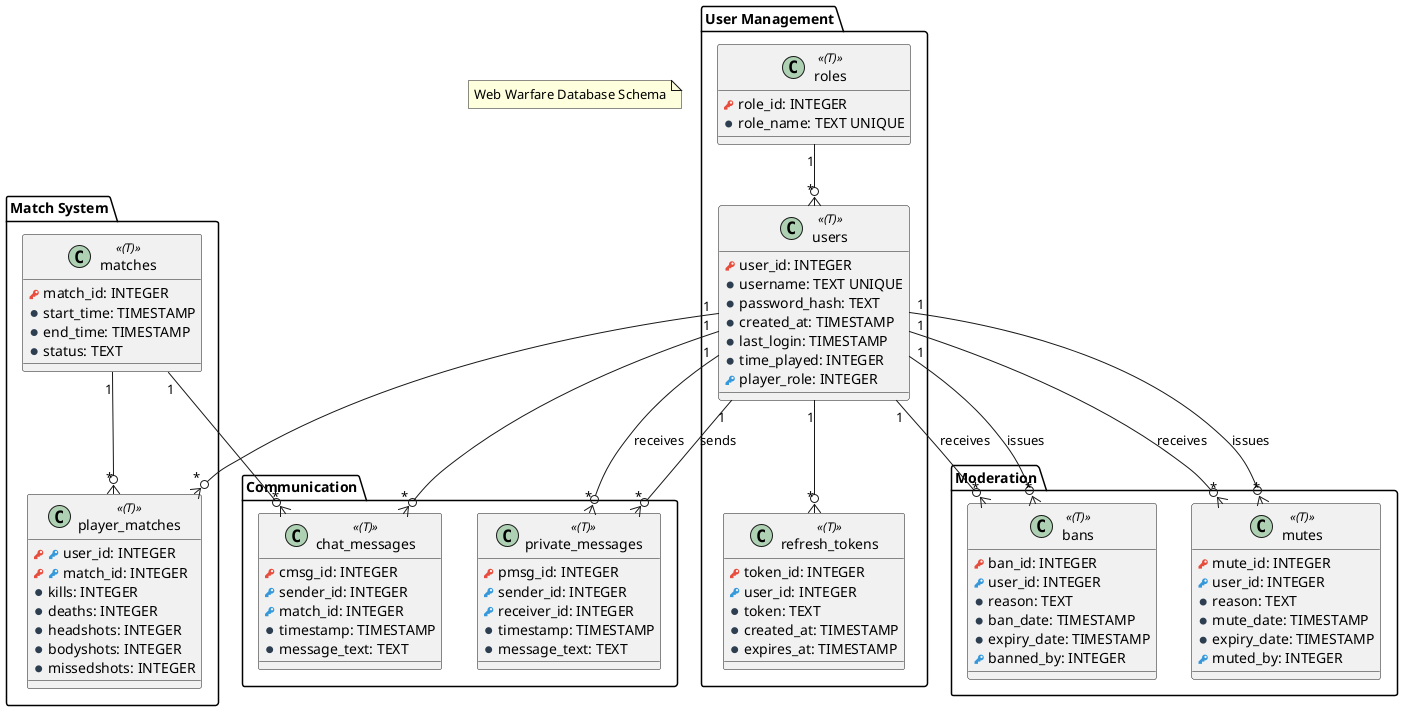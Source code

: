 @startuml Database Schema

!define primary_key(x) <color:#e74c3c><&key></color> x
!define foreign_key(x) <color:#3498db><&key></color> x
!define column(x) <color:#2c3e50><&media-record></color> x
!define table(x) class x << (T) >>

note "Web Warfare Database Schema" as N1

package "User Management" {
  table( users ) {
    primary_key( user_id ): INTEGER
    column( username ): TEXT UNIQUE
    column( password_hash ): TEXT
    column( created_at ): TIMESTAMP
    column( last_login ): TIMESTAMP
    column( time_played ): INTEGER
    foreign_key( player_role ): INTEGER
  }

  table( roles ) {
    primary_key( role_id ): INTEGER
    column( role_name ): TEXT UNIQUE
  }

  table( refresh_tokens ) {
    primary_key( token_id ): INTEGER
    foreign_key( user_id ): INTEGER
    column( token ): TEXT
    column( created_at ): TIMESTAMP
    column( expires_at ): TIMESTAMP
  }
}

package "Match System" {
  table( matches ) {
    primary_key( match_id ): INTEGER
    column( start_time ): TIMESTAMP
    column( end_time ): TIMESTAMP
    column( status ): TEXT
  }

  table( player_matches ) {
    primary_key(foreign_key( user_id )): INTEGER
    primary_key(foreign_key( match_id )): INTEGER
    column( kills ): INTEGER
    column( deaths ): INTEGER
    column( headshots ): INTEGER
    column( bodyshots ): INTEGER
    column( missedshots ): INTEGER
  }
}

package "Communication" {
  table( chat_messages ) {
    primary_key( cmsg_id ): INTEGER
    foreign_key( sender_id ): INTEGER
    foreign_key( match_id ): INTEGER
    column( timestamp ): TIMESTAMP
    column( message_text ): TEXT
  }

  table( private_messages ) {
    primary_key( pmsg_id ): INTEGER
    foreign_key( sender_id ): INTEGER
    foreign_key( receiver_id ): INTEGER
    column( timestamp ): TIMESTAMP
    column( message_text ): TEXT
  }
}

package "Moderation" {
  table( bans ) {
    primary_key( ban_id ): INTEGER
    foreign_key( user_id ): INTEGER
    column( reason ): TEXT
    column( ban_date ): TIMESTAMP
    column( expiry_date ): TIMESTAMP
    foreign_key( banned_by ): INTEGER
  }

  table( mutes ) {
    primary_key( mute_id ): INTEGER
    foreign_key( user_id ): INTEGER
    column( reason ): TEXT
    column( mute_date ): TIMESTAMP
    column( expiry_date ): TIMESTAMP
    foreign_key( muted_by ): INTEGER
  }
}

' Relationships
users "1" --o{ "*" player_matches
users "1" --o{ "*" chat_messages
users "1" --o{ "*" private_messages : sends
users "1" --o{ "*" private_messages : receives
users "1" --o{ "*" bans : receives
users "1" --o{ "*" bans : issues
users "1" --o{ "*" mutes : receives
users "1" --o{ "*" mutes : issues
users "1" --o{ "*" refresh_tokens

matches "1" --o{ "*" player_matches
matches "1" --o{ "*" chat_messages

roles "1" --o{ "*" users

@enduml